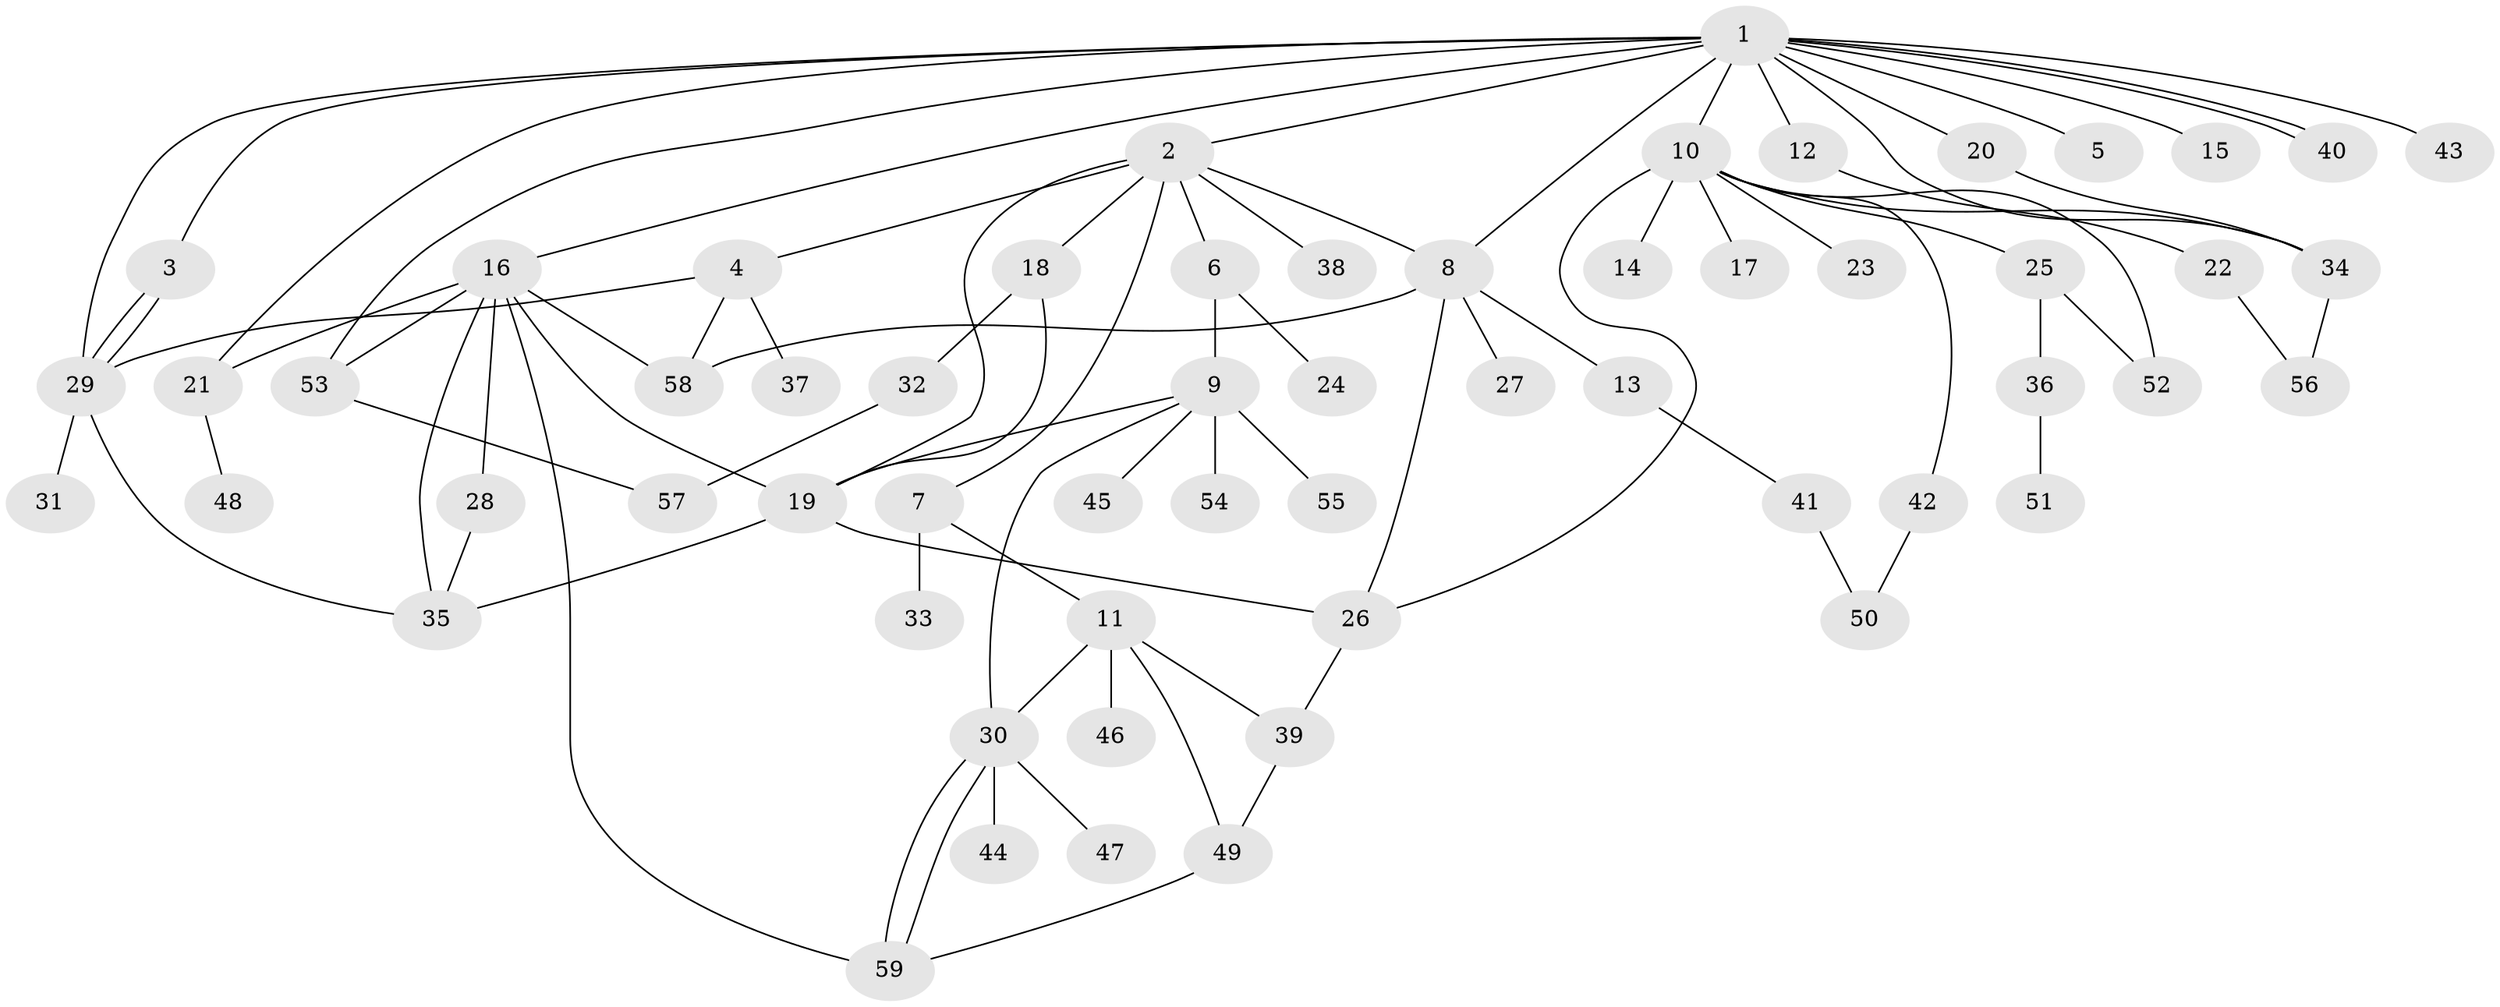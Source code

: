 // Generated by graph-tools (version 1.1) at 2025/11/02/27/25 16:11:10]
// undirected, 59 vertices, 87 edges
graph export_dot {
graph [start="1"]
  node [color=gray90,style=filled];
  1;
  2;
  3;
  4;
  5;
  6;
  7;
  8;
  9;
  10;
  11;
  12;
  13;
  14;
  15;
  16;
  17;
  18;
  19;
  20;
  21;
  22;
  23;
  24;
  25;
  26;
  27;
  28;
  29;
  30;
  31;
  32;
  33;
  34;
  35;
  36;
  37;
  38;
  39;
  40;
  41;
  42;
  43;
  44;
  45;
  46;
  47;
  48;
  49;
  50;
  51;
  52;
  53;
  54;
  55;
  56;
  57;
  58;
  59;
  1 -- 2;
  1 -- 3;
  1 -- 5;
  1 -- 8;
  1 -- 10;
  1 -- 12;
  1 -- 15;
  1 -- 16;
  1 -- 20;
  1 -- 21;
  1 -- 29;
  1 -- 34;
  1 -- 40;
  1 -- 40;
  1 -- 43;
  1 -- 53;
  2 -- 4;
  2 -- 6;
  2 -- 7;
  2 -- 8;
  2 -- 18;
  2 -- 19;
  2 -- 38;
  3 -- 29;
  3 -- 29;
  4 -- 29;
  4 -- 37;
  4 -- 58;
  6 -- 9;
  6 -- 24;
  7 -- 11;
  7 -- 33;
  8 -- 13;
  8 -- 26;
  8 -- 27;
  8 -- 58;
  9 -- 19;
  9 -- 30;
  9 -- 45;
  9 -- 54;
  9 -- 55;
  10 -- 14;
  10 -- 17;
  10 -- 23;
  10 -- 25;
  10 -- 26;
  10 -- 34;
  10 -- 42;
  10 -- 52;
  11 -- 30;
  11 -- 39;
  11 -- 46;
  11 -- 49;
  12 -- 22;
  13 -- 41;
  16 -- 19;
  16 -- 21;
  16 -- 28;
  16 -- 35;
  16 -- 53;
  16 -- 58;
  16 -- 59;
  18 -- 19;
  18 -- 32;
  19 -- 26;
  19 -- 35;
  20 -- 34;
  21 -- 48;
  22 -- 56;
  25 -- 36;
  25 -- 52;
  26 -- 39;
  28 -- 35;
  29 -- 31;
  29 -- 35;
  30 -- 44;
  30 -- 47;
  30 -- 59;
  30 -- 59;
  32 -- 57;
  34 -- 56;
  36 -- 51;
  39 -- 49;
  41 -- 50;
  42 -- 50;
  49 -- 59;
  53 -- 57;
}

